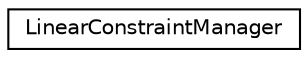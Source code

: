 digraph "Graphical Class Hierarchy"
{
 // LATEX_PDF_SIZE
  edge [fontname="Helvetica",fontsize="10",labelfontname="Helvetica",labelfontsize="10"];
  node [fontname="Helvetica",fontsize="10",shape=record];
  rankdir="LR";
  Node0 [label="LinearConstraintManager",height=0.2,width=0.4,color="black", fillcolor="white", style="filled",URL="$classoperations__research_1_1sat_1_1_linear_constraint_manager.html",tooltip=" "];
}
